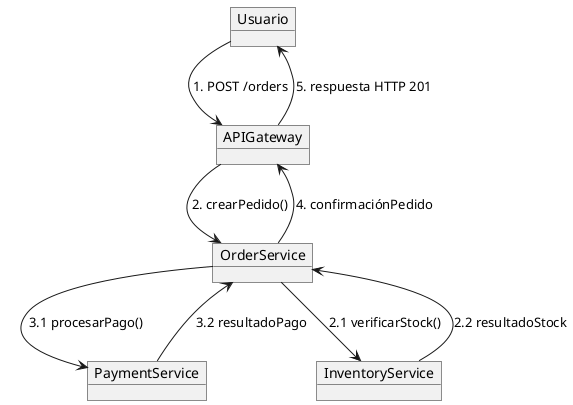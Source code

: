 @startuml
object Usuario
object APIGateway
object OrderService
object PaymentService
object InventoryService

Usuario --> APIGateway : 1. POST /orders
APIGateway --> OrderService : 2. crearPedido()

' Validación de inventario
OrderService --> InventoryService : 2.1 verificarStock()
InventoryService --> OrderService : 2.2 resultadoStock

' Procesamiento de pago
OrderService --> PaymentService : 3.1 procesarPago()
PaymentService --> OrderService : 3.2 resultadoPago

' Respuesta final
OrderService --> APIGateway : 4. confirmaciónPedido
APIGateway --> Usuario : 5. respuesta HTTP 201
@enduml
